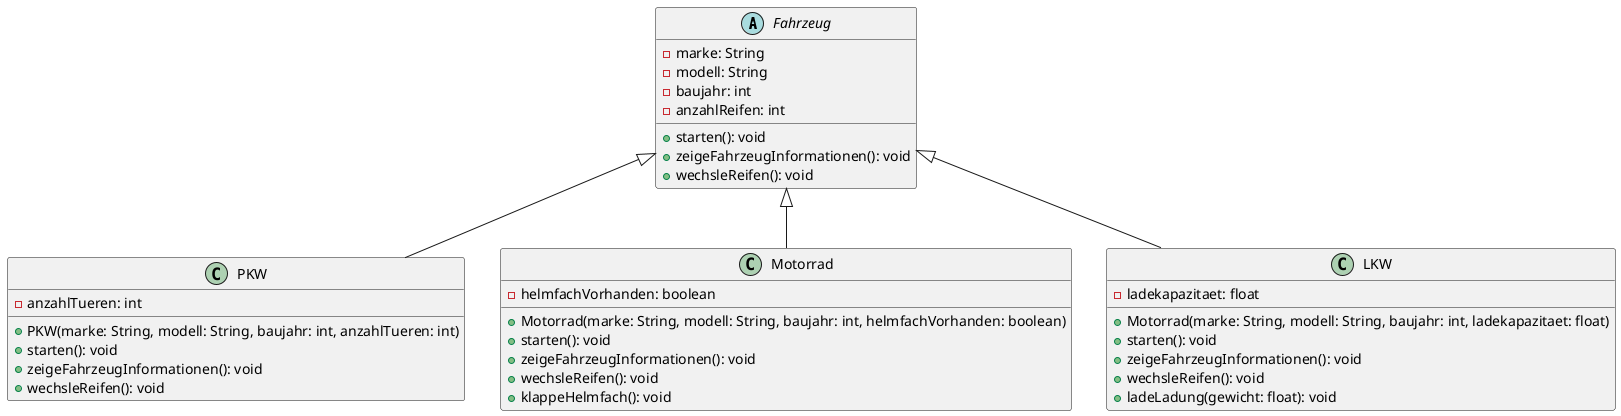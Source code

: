 @startuml Fahrzeugverwaltung
abstract class Fahrzeug {
  - marke: String
  - modell: String
  - baujahr: int
  - anzahlReifen: int
  + starten(): void
  + zeigeFahrzeugInformationen(): void
  + wechsleReifen(): void
}
class PKW extends Fahrzeug {
  - anzahlTueren: int
  + PKW(marke: String, modell: String, baujahr: int, anzahlTueren: int)
  + starten(): void
  + zeigeFahrzeugInformationen(): void
  + wechsleReifen(): void
}

class Motorrad extends Fahrzeug {
  - helmfachVorhanden: boolean
  + Motorrad(marke: String, modell: String, baujahr: int, helmfachVorhanden: boolean)
  + starten(): void
  + zeigeFahrzeugInformationen(): void
  + wechsleReifen(): void
  + klappeHelmfach(): void
}

class LKW extends Fahrzeug {
  - ladekapazitaet: float
  + Motorrad(marke: String, modell: String, baujahr: int, ladekapazitaet: float)
  + starten(): void
  + zeigeFahrzeugInformationen(): void
  + wechsleReifen(): void
  + ladeLadung(gewicht: float): void
}